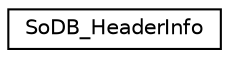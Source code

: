 digraph "Graphical Class Hierarchy"
{
 // LATEX_PDF_SIZE
  edge [fontname="Helvetica",fontsize="10",labelfontname="Helvetica",labelfontsize="10"];
  node [fontname="Helvetica",fontsize="10",shape=record];
  rankdir="LR";
  Node0 [label="SoDB_HeaderInfo",height=0.2,width=0.4,color="black", fillcolor="white", style="filled",URL="$classSoDB__HeaderInfo.html",tooltip=" "];
}
